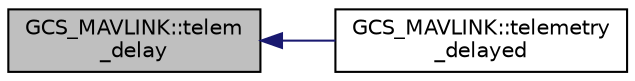digraph "GCS_MAVLINK::telem_delay"
{
 // INTERACTIVE_SVG=YES
  edge [fontname="Helvetica",fontsize="10",labelfontname="Helvetica",labelfontsize="10"];
  node [fontname="Helvetica",fontsize="10",shape=record];
  rankdir="LR";
  Node1 [label="GCS_MAVLINK::telem\l_delay",height=0.2,width=0.4,color="black", fillcolor="grey75", style="filled", fontcolor="black"];
  Node1 -> Node2 [dir="back",color="midnightblue",fontsize="10",style="solid",fontname="Helvetica"];
  Node2 [label="GCS_MAVLINK::telemetry\l_delayed",height=0.2,width=0.4,color="black", fillcolor="white", style="filled",URL="$structGCS__MAVLINK.html#a1266f13cd33fa08ec51c0eeb02f30e70"];
}
